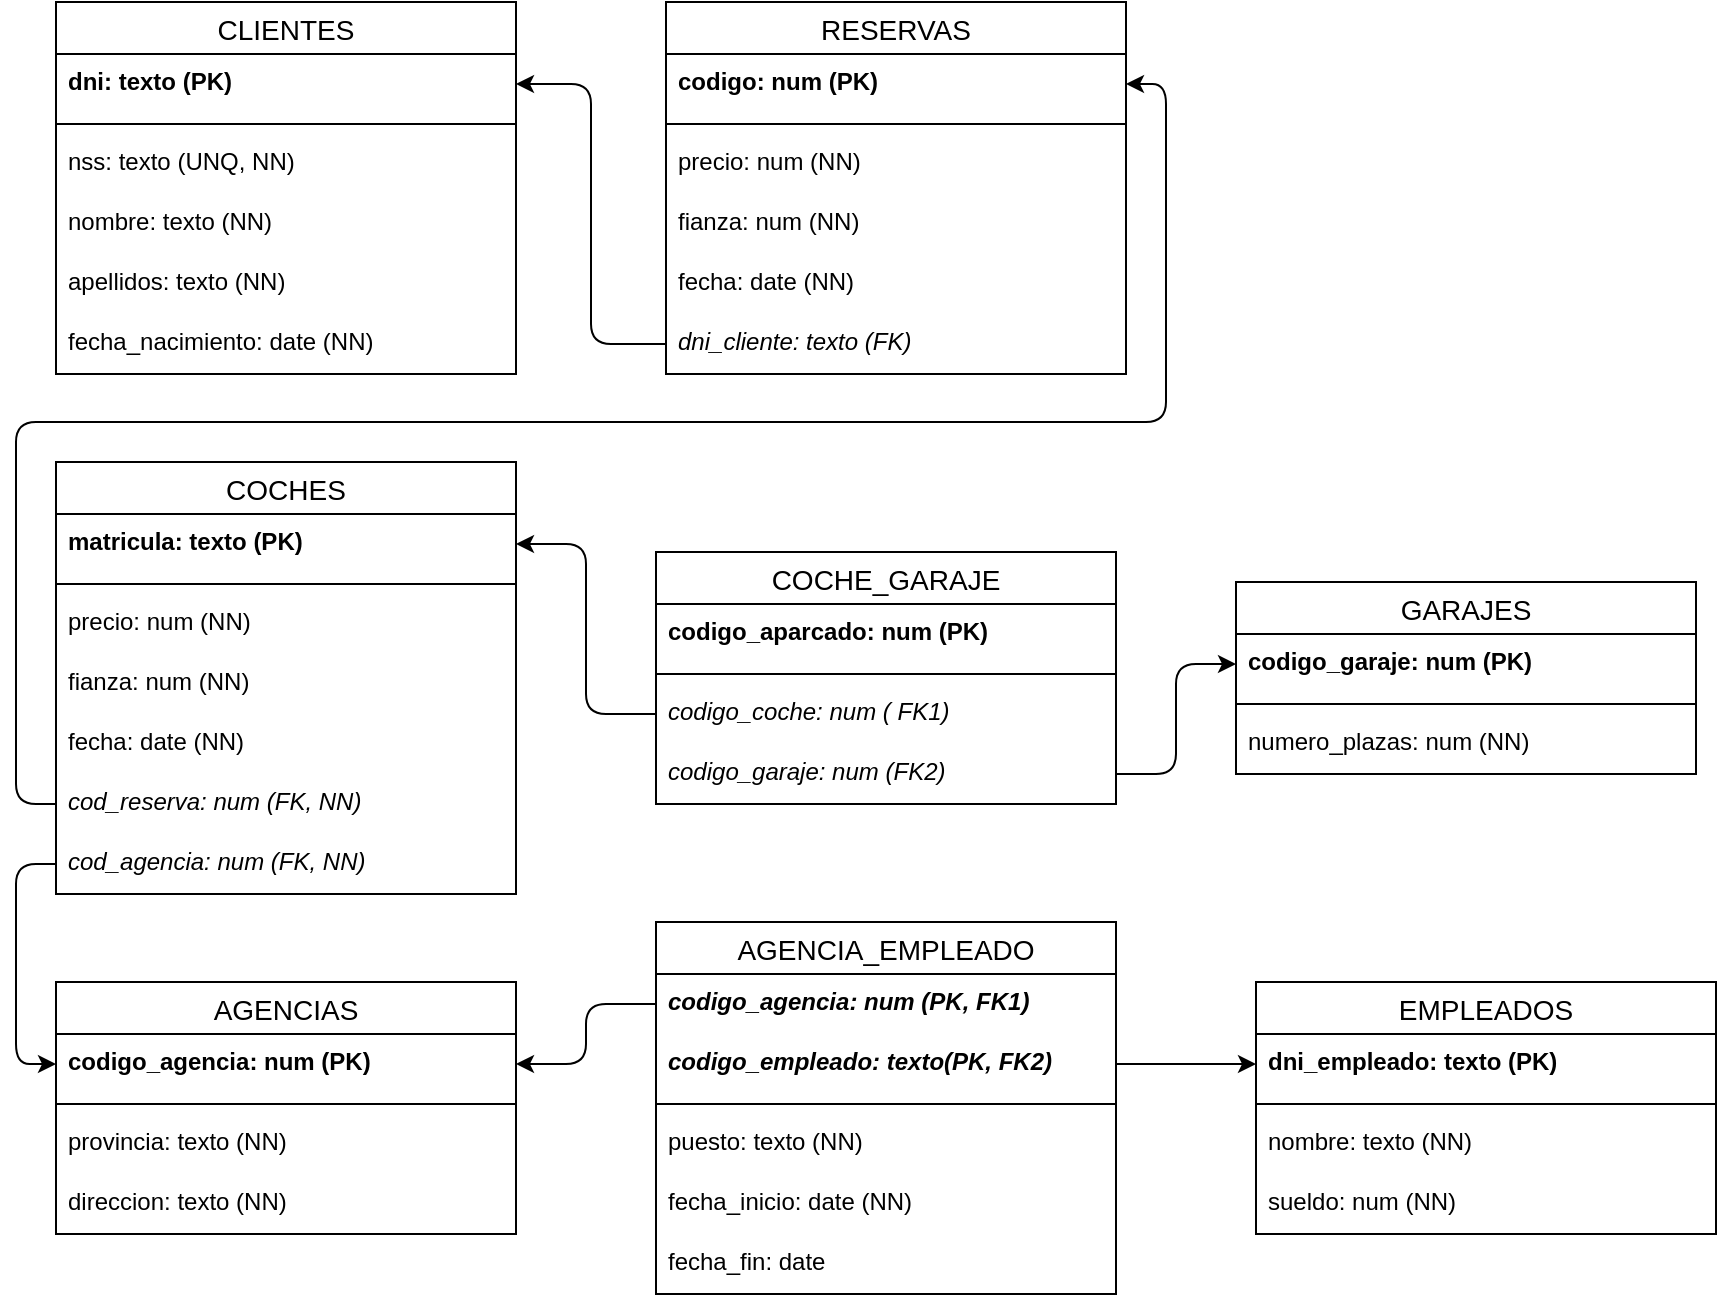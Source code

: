 <mxfile version="26.0.3">
  <diagram name="Página-1" id="6xJJPAYxXG0_Wuqwu7s2">
    <mxGraphModel dx="1598" dy="1134" grid="1" gridSize="10" guides="1" tooltips="1" connect="1" arrows="1" fold="1" page="1" pageScale="1" pageWidth="1169" pageHeight="827" math="0" shadow="0">
      <root>
        <mxCell id="0" />
        <mxCell id="1" parent="0" />
        <mxCell id="LsekQW_vribpUlGZje28-14" value="CLIENTES" style="swimlane;fontStyle=0;childLayout=stackLayout;horizontal=1;startSize=26;horizontalStack=0;resizeParent=1;resizeParentMax=0;resizeLast=0;collapsible=1;marginBottom=0;align=center;fontSize=14;" vertex="1" parent="1">
          <mxGeometry x="50" y="100" width="230" height="186" as="geometry" />
        </mxCell>
        <mxCell id="LsekQW_vribpUlGZje28-15" value="&lt;b&gt;dni: texto (PK)&lt;/b&gt;" style="text;strokeColor=none;fillColor=none;spacingLeft=4;spacingRight=4;overflow=hidden;rotatable=0;points=[[0,0.5],[1,0.5]];portConstraint=eastwest;fontSize=12;whiteSpace=wrap;html=1;" vertex="1" parent="LsekQW_vribpUlGZje28-14">
          <mxGeometry y="26" width="230" height="30" as="geometry" />
        </mxCell>
        <mxCell id="LsekQW_vribpUlGZje28-18" value="" style="line;strokeWidth=1;rotatable=0;dashed=0;labelPosition=right;align=left;verticalAlign=middle;spacingTop=0;spacingLeft=6;points=[];portConstraint=eastwest;" vertex="1" parent="LsekQW_vribpUlGZje28-14">
          <mxGeometry y="56" width="230" height="10" as="geometry" />
        </mxCell>
        <mxCell id="LsekQW_vribpUlGZje28-16" value="nss: texto (UNQ, NN)" style="text;strokeColor=none;fillColor=none;spacingLeft=4;spacingRight=4;overflow=hidden;rotatable=0;points=[[0,0.5],[1,0.5]];portConstraint=eastwest;fontSize=12;whiteSpace=wrap;html=1;" vertex="1" parent="LsekQW_vribpUlGZje28-14">
          <mxGeometry y="66" width="230" height="30" as="geometry" />
        </mxCell>
        <mxCell id="LsekQW_vribpUlGZje28-17" value="nombre: texto (NN)" style="text;strokeColor=none;fillColor=none;spacingLeft=4;spacingRight=4;overflow=hidden;rotatable=0;points=[[0,0.5],[1,0.5]];portConstraint=eastwest;fontSize=12;whiteSpace=wrap;html=1;" vertex="1" parent="LsekQW_vribpUlGZje28-14">
          <mxGeometry y="96" width="230" height="30" as="geometry" />
        </mxCell>
        <mxCell id="LsekQW_vribpUlGZje28-19" value="apellidos: texto (NN)" style="text;strokeColor=none;fillColor=none;spacingLeft=4;spacingRight=4;overflow=hidden;rotatable=0;points=[[0,0.5],[1,0.5]];portConstraint=eastwest;fontSize=12;whiteSpace=wrap;html=1;" vertex="1" parent="LsekQW_vribpUlGZje28-14">
          <mxGeometry y="126" width="230" height="30" as="geometry" />
        </mxCell>
        <mxCell id="LsekQW_vribpUlGZje28-20" value="fecha_nacimiento: date (NN)" style="text;strokeColor=none;fillColor=none;spacingLeft=4;spacingRight=4;overflow=hidden;rotatable=0;points=[[0,0.5],[1,0.5]];portConstraint=eastwest;fontSize=12;whiteSpace=wrap;html=1;" vertex="1" parent="LsekQW_vribpUlGZje28-14">
          <mxGeometry y="156" width="230" height="30" as="geometry" />
        </mxCell>
        <mxCell id="LsekQW_vribpUlGZje28-21" value="RESERVAS" style="swimlane;fontStyle=0;childLayout=stackLayout;horizontal=1;startSize=26;horizontalStack=0;resizeParent=1;resizeParentMax=0;resizeLast=0;collapsible=1;marginBottom=0;align=center;fontSize=14;" vertex="1" parent="1">
          <mxGeometry x="355" y="100" width="230" height="186" as="geometry" />
        </mxCell>
        <mxCell id="LsekQW_vribpUlGZje28-22" value="&lt;b&gt;codigo: num (PK)&lt;/b&gt;" style="text;strokeColor=none;fillColor=none;spacingLeft=4;spacingRight=4;overflow=hidden;rotatable=0;points=[[0,0.5],[1,0.5]];portConstraint=eastwest;fontSize=12;whiteSpace=wrap;html=1;" vertex="1" parent="LsekQW_vribpUlGZje28-21">
          <mxGeometry y="26" width="230" height="30" as="geometry" />
        </mxCell>
        <mxCell id="LsekQW_vribpUlGZje28-23" value="" style="line;strokeWidth=1;rotatable=0;dashed=0;labelPosition=right;align=left;verticalAlign=middle;spacingTop=0;spacingLeft=6;points=[];portConstraint=eastwest;" vertex="1" parent="LsekQW_vribpUlGZje28-21">
          <mxGeometry y="56" width="230" height="10" as="geometry" />
        </mxCell>
        <mxCell id="LsekQW_vribpUlGZje28-24" value="precio: num (NN)" style="text;strokeColor=none;fillColor=none;spacingLeft=4;spacingRight=4;overflow=hidden;rotatable=0;points=[[0,0.5],[1,0.5]];portConstraint=eastwest;fontSize=12;whiteSpace=wrap;html=1;" vertex="1" parent="LsekQW_vribpUlGZje28-21">
          <mxGeometry y="66" width="230" height="30" as="geometry" />
        </mxCell>
        <mxCell id="LsekQW_vribpUlGZje28-25" value="fianza: num (NN)" style="text;strokeColor=none;fillColor=none;spacingLeft=4;spacingRight=4;overflow=hidden;rotatable=0;points=[[0,0.5],[1,0.5]];portConstraint=eastwest;fontSize=12;whiteSpace=wrap;html=1;" vertex="1" parent="LsekQW_vribpUlGZje28-21">
          <mxGeometry y="96" width="230" height="30" as="geometry" />
        </mxCell>
        <mxCell id="LsekQW_vribpUlGZje28-27" value="fecha: date (NN)" style="text;strokeColor=none;fillColor=none;spacingLeft=4;spacingRight=4;overflow=hidden;rotatable=0;points=[[0,0.5],[1,0.5]];portConstraint=eastwest;fontSize=12;whiteSpace=wrap;html=1;" vertex="1" parent="LsekQW_vribpUlGZje28-21">
          <mxGeometry y="126" width="230" height="30" as="geometry" />
        </mxCell>
        <mxCell id="LsekQW_vribpUlGZje28-41" value="&lt;i&gt;dni_cliente: texto (FK)&lt;/i&gt;" style="text;strokeColor=none;fillColor=none;spacingLeft=4;spacingRight=4;overflow=hidden;rotatable=0;points=[[0,0.5],[1,0.5]];portConstraint=eastwest;fontSize=12;whiteSpace=wrap;html=1;" vertex="1" parent="LsekQW_vribpUlGZje28-21">
          <mxGeometry y="156" width="230" height="30" as="geometry" />
        </mxCell>
        <mxCell id="LsekQW_vribpUlGZje28-35" value="COCHES" style="swimlane;fontStyle=0;childLayout=stackLayout;horizontal=1;startSize=26;horizontalStack=0;resizeParent=1;resizeParentMax=0;resizeLast=0;collapsible=1;marginBottom=0;align=center;fontSize=14;" vertex="1" parent="1">
          <mxGeometry x="50" y="330" width="230" height="216" as="geometry" />
        </mxCell>
        <mxCell id="LsekQW_vribpUlGZje28-36" value="&lt;b&gt;matricula: texto (PK)&lt;/b&gt;" style="text;strokeColor=none;fillColor=none;spacingLeft=4;spacingRight=4;overflow=hidden;rotatable=0;points=[[0,0.5],[1,0.5]];portConstraint=eastwest;fontSize=12;whiteSpace=wrap;html=1;" vertex="1" parent="LsekQW_vribpUlGZje28-35">
          <mxGeometry y="26" width="230" height="30" as="geometry" />
        </mxCell>
        <mxCell id="LsekQW_vribpUlGZje28-37" value="" style="line;strokeWidth=1;rotatable=0;dashed=0;labelPosition=right;align=left;verticalAlign=middle;spacingTop=0;spacingLeft=6;points=[];portConstraint=eastwest;" vertex="1" parent="LsekQW_vribpUlGZje28-35">
          <mxGeometry y="56" width="230" height="10" as="geometry" />
        </mxCell>
        <mxCell id="LsekQW_vribpUlGZje28-38" value="precio: num (NN)" style="text;strokeColor=none;fillColor=none;spacingLeft=4;spacingRight=4;overflow=hidden;rotatable=0;points=[[0,0.5],[1,0.5]];portConstraint=eastwest;fontSize=12;whiteSpace=wrap;html=1;" vertex="1" parent="LsekQW_vribpUlGZje28-35">
          <mxGeometry y="66" width="230" height="30" as="geometry" />
        </mxCell>
        <mxCell id="LsekQW_vribpUlGZje28-39" value="fianza: num (NN)" style="text;strokeColor=none;fillColor=none;spacingLeft=4;spacingRight=4;overflow=hidden;rotatable=0;points=[[0,0.5],[1,0.5]];portConstraint=eastwest;fontSize=12;whiteSpace=wrap;html=1;" vertex="1" parent="LsekQW_vribpUlGZje28-35">
          <mxGeometry y="96" width="230" height="30" as="geometry" />
        </mxCell>
        <mxCell id="LsekQW_vribpUlGZje28-40" value="fecha: date (NN)" style="text;strokeColor=none;fillColor=none;spacingLeft=4;spacingRight=4;overflow=hidden;rotatable=0;points=[[0,0.5],[1,0.5]];portConstraint=eastwest;fontSize=12;whiteSpace=wrap;html=1;" vertex="1" parent="LsekQW_vribpUlGZje28-35">
          <mxGeometry y="126" width="230" height="30" as="geometry" />
        </mxCell>
        <mxCell id="LsekQW_vribpUlGZje28-46" value="&lt;i&gt;cod_reserva: num (FK, NN)&lt;/i&gt;" style="text;strokeColor=none;fillColor=none;spacingLeft=4;spacingRight=4;overflow=hidden;rotatable=0;points=[[0,0.5],[1,0.5]];portConstraint=eastwest;fontSize=12;whiteSpace=wrap;html=1;" vertex="1" parent="LsekQW_vribpUlGZje28-35">
          <mxGeometry y="156" width="230" height="30" as="geometry" />
        </mxCell>
        <mxCell id="LsekQW_vribpUlGZje28-55" value="&lt;i&gt;cod_agencia: num (FK, NN)&lt;/i&gt;" style="text;strokeColor=none;fillColor=none;spacingLeft=4;spacingRight=4;overflow=hidden;rotatable=0;points=[[0,0.5],[1,0.5]];portConstraint=eastwest;fontSize=12;whiteSpace=wrap;html=1;" vertex="1" parent="LsekQW_vribpUlGZje28-35">
          <mxGeometry y="186" width="230" height="30" as="geometry" />
        </mxCell>
        <mxCell id="LsekQW_vribpUlGZje28-45" style="edgeStyle=orthogonalEdgeStyle;rounded=1;orthogonalLoop=1;jettySize=auto;html=1;entryX=1;entryY=0.5;entryDx=0;entryDy=0;curved=0;" edge="1" parent="1" source="LsekQW_vribpUlGZje28-41" target="LsekQW_vribpUlGZje28-15">
          <mxGeometry relative="1" as="geometry" />
        </mxCell>
        <mxCell id="LsekQW_vribpUlGZje28-47" style="edgeStyle=orthogonalEdgeStyle;rounded=1;orthogonalLoop=1;jettySize=auto;html=1;entryX=1;entryY=0.5;entryDx=0;entryDy=0;curved=0;exitX=0;exitY=0.5;exitDx=0;exitDy=0;" edge="1" parent="1" source="LsekQW_vribpUlGZje28-46" target="LsekQW_vribpUlGZje28-22">
          <mxGeometry relative="1" as="geometry">
            <Array as="points">
              <mxPoint x="30" y="501" />
              <mxPoint x="30" y="310" />
              <mxPoint x="605" y="310" />
              <mxPoint x="605" y="141" />
            </Array>
          </mxGeometry>
        </mxCell>
        <mxCell id="LsekQW_vribpUlGZje28-48" value="AGENCIAS" style="swimlane;fontStyle=0;childLayout=stackLayout;horizontal=1;startSize=26;horizontalStack=0;resizeParent=1;resizeParentMax=0;resizeLast=0;collapsible=1;marginBottom=0;align=center;fontSize=14;" vertex="1" parent="1">
          <mxGeometry x="50" y="590" width="230" height="126" as="geometry" />
        </mxCell>
        <mxCell id="LsekQW_vribpUlGZje28-49" value="&lt;b&gt;codigo_agencia: num (PK)&lt;/b&gt;" style="text;strokeColor=none;fillColor=none;spacingLeft=4;spacingRight=4;overflow=hidden;rotatable=0;points=[[0,0.5],[1,0.5]];portConstraint=eastwest;fontSize=12;whiteSpace=wrap;html=1;" vertex="1" parent="LsekQW_vribpUlGZje28-48">
          <mxGeometry y="26" width="230" height="30" as="geometry" />
        </mxCell>
        <mxCell id="LsekQW_vribpUlGZje28-50" value="" style="line;strokeWidth=1;rotatable=0;dashed=0;labelPosition=right;align=left;verticalAlign=middle;spacingTop=0;spacingLeft=6;points=[];portConstraint=eastwest;" vertex="1" parent="LsekQW_vribpUlGZje28-48">
          <mxGeometry y="56" width="230" height="10" as="geometry" />
        </mxCell>
        <mxCell id="LsekQW_vribpUlGZje28-51" value="provincia: texto (NN)" style="text;strokeColor=none;fillColor=none;spacingLeft=4;spacingRight=4;overflow=hidden;rotatable=0;points=[[0,0.5],[1,0.5]];portConstraint=eastwest;fontSize=12;whiteSpace=wrap;html=1;" vertex="1" parent="LsekQW_vribpUlGZje28-48">
          <mxGeometry y="66" width="230" height="30" as="geometry" />
        </mxCell>
        <mxCell id="LsekQW_vribpUlGZje28-52" value="direccion: texto (NN)" style="text;strokeColor=none;fillColor=none;spacingLeft=4;spacingRight=4;overflow=hidden;rotatable=0;points=[[0,0.5],[1,0.5]];portConstraint=eastwest;fontSize=12;whiteSpace=wrap;html=1;" vertex="1" parent="LsekQW_vribpUlGZje28-48">
          <mxGeometry y="96" width="230" height="30" as="geometry" />
        </mxCell>
        <mxCell id="LsekQW_vribpUlGZje28-56" style="edgeStyle=orthogonalEdgeStyle;rounded=1;orthogonalLoop=1;jettySize=auto;html=1;entryX=0;entryY=0.5;entryDx=0;entryDy=0;exitX=0;exitY=0.5;exitDx=0;exitDy=0;curved=0;" edge="1" parent="1" source="LsekQW_vribpUlGZje28-55" target="LsekQW_vribpUlGZje28-49">
          <mxGeometry relative="1" as="geometry" />
        </mxCell>
        <mxCell id="LsekQW_vribpUlGZje28-59" value="GARAJES" style="swimlane;fontStyle=0;childLayout=stackLayout;horizontal=1;startSize=26;horizontalStack=0;resizeParent=1;resizeParentMax=0;resizeLast=0;collapsible=1;marginBottom=0;align=center;fontSize=14;" vertex="1" parent="1">
          <mxGeometry x="640" y="390" width="230" height="96" as="geometry" />
        </mxCell>
        <mxCell id="LsekQW_vribpUlGZje28-60" value="&lt;b&gt;codigo_garaje: num (PK)&lt;/b&gt;" style="text;strokeColor=none;fillColor=none;spacingLeft=4;spacingRight=4;overflow=hidden;rotatable=0;points=[[0,0.5],[1,0.5]];portConstraint=eastwest;fontSize=12;whiteSpace=wrap;html=1;" vertex="1" parent="LsekQW_vribpUlGZje28-59">
          <mxGeometry y="26" width="230" height="30" as="geometry" />
        </mxCell>
        <mxCell id="LsekQW_vribpUlGZje28-61" value="" style="line;strokeWidth=1;rotatable=0;dashed=0;labelPosition=right;align=left;verticalAlign=middle;spacingTop=0;spacingLeft=6;points=[];portConstraint=eastwest;" vertex="1" parent="LsekQW_vribpUlGZje28-59">
          <mxGeometry y="56" width="230" height="10" as="geometry" />
        </mxCell>
        <mxCell id="LsekQW_vribpUlGZje28-62" value="numero_plazas: num (NN)" style="text;strokeColor=none;fillColor=none;spacingLeft=4;spacingRight=4;overflow=hidden;rotatable=0;points=[[0,0.5],[1,0.5]];portConstraint=eastwest;fontSize=12;whiteSpace=wrap;html=1;" vertex="1" parent="LsekQW_vribpUlGZje28-59">
          <mxGeometry y="66" width="230" height="30" as="geometry" />
        </mxCell>
        <mxCell id="LsekQW_vribpUlGZje28-64" value="COCHE_GARAJE" style="swimlane;fontStyle=0;childLayout=stackLayout;horizontal=1;startSize=26;horizontalStack=0;resizeParent=1;resizeParentMax=0;resizeLast=0;collapsible=1;marginBottom=0;align=center;fontSize=14;" vertex="1" parent="1">
          <mxGeometry x="350" y="375" width="230" height="126" as="geometry" />
        </mxCell>
        <mxCell id="LsekQW_vribpUlGZje28-91" value="&lt;b&gt;codigo_aparcado: num (PK)&lt;/b&gt;" style="text;strokeColor=none;fillColor=none;spacingLeft=4;spacingRight=4;overflow=hidden;rotatable=0;points=[[0,0.5],[1,0.5]];portConstraint=eastwest;fontSize=12;whiteSpace=wrap;html=1;" vertex="1" parent="LsekQW_vribpUlGZje28-64">
          <mxGeometry y="26" width="230" height="30" as="geometry" />
        </mxCell>
        <mxCell id="LsekQW_vribpUlGZje28-90" value="" style="line;strokeWidth=1;rotatable=0;dashed=0;labelPosition=right;align=left;verticalAlign=middle;spacingTop=0;spacingLeft=6;points=[];portConstraint=eastwest;" vertex="1" parent="LsekQW_vribpUlGZje28-64">
          <mxGeometry y="56" width="230" height="10" as="geometry" />
        </mxCell>
        <mxCell id="LsekQW_vribpUlGZje28-65" value="&lt;i style=&quot;&quot;&gt;codigo_coche: num ( FK1)&lt;/i&gt;" style="text;strokeColor=none;fillColor=none;spacingLeft=4;spacingRight=4;overflow=hidden;rotatable=0;points=[[0,0.5],[1,0.5]];portConstraint=eastwest;fontSize=12;whiteSpace=wrap;html=1;" vertex="1" parent="LsekQW_vribpUlGZje28-64">
          <mxGeometry y="66" width="230" height="30" as="geometry" />
        </mxCell>
        <mxCell id="LsekQW_vribpUlGZje28-68" value="&lt;i style=&quot;&quot;&gt;codigo_garaje: num (FK2)&lt;/i&gt;" style="text;strokeColor=none;fillColor=none;spacingLeft=4;spacingRight=4;overflow=hidden;rotatable=0;points=[[0,0.5],[1,0.5]];portConstraint=eastwest;fontSize=12;whiteSpace=wrap;html=1;" vertex="1" parent="LsekQW_vribpUlGZje28-64">
          <mxGeometry y="96" width="230" height="30" as="geometry" />
        </mxCell>
        <mxCell id="LsekQW_vribpUlGZje28-69" style="edgeStyle=orthogonalEdgeStyle;shape=connector;curved=0;rounded=1;orthogonalLoop=1;jettySize=auto;html=1;entryX=1;entryY=0.5;entryDx=0;entryDy=0;strokeColor=default;align=center;verticalAlign=middle;fontFamily=Helvetica;fontSize=11;fontColor=default;labelBackgroundColor=default;endArrow=classic;" edge="1" parent="1" source="LsekQW_vribpUlGZje28-65" target="LsekQW_vribpUlGZje28-36">
          <mxGeometry relative="1" as="geometry" />
        </mxCell>
        <mxCell id="LsekQW_vribpUlGZje28-70" style="edgeStyle=orthogonalEdgeStyle;shape=connector;curved=0;rounded=1;orthogonalLoop=1;jettySize=auto;html=1;exitX=1;exitY=0.5;exitDx=0;exitDy=0;entryX=0;entryY=0.5;entryDx=0;entryDy=0;strokeColor=default;align=center;verticalAlign=middle;fontFamily=Helvetica;fontSize=11;fontColor=default;labelBackgroundColor=default;endArrow=classic;" edge="1" parent="1" source="LsekQW_vribpUlGZje28-68" target="LsekQW_vribpUlGZje28-60">
          <mxGeometry relative="1" as="geometry" />
        </mxCell>
        <mxCell id="LsekQW_vribpUlGZje28-71" value="EMPLEADOS" style="swimlane;fontStyle=0;childLayout=stackLayout;horizontal=1;startSize=26;horizontalStack=0;resizeParent=1;resizeParentMax=0;resizeLast=0;collapsible=1;marginBottom=0;align=center;fontSize=14;" vertex="1" parent="1">
          <mxGeometry x="650" y="590" width="230" height="126" as="geometry" />
        </mxCell>
        <mxCell id="LsekQW_vribpUlGZje28-72" value="&lt;b&gt;dni_empleado: texto (PK)&lt;/b&gt;" style="text;strokeColor=none;fillColor=none;spacingLeft=4;spacingRight=4;overflow=hidden;rotatable=0;points=[[0,0.5],[1,0.5]];portConstraint=eastwest;fontSize=12;whiteSpace=wrap;html=1;" vertex="1" parent="LsekQW_vribpUlGZje28-71">
          <mxGeometry y="26" width="230" height="30" as="geometry" />
        </mxCell>
        <mxCell id="LsekQW_vribpUlGZje28-73" value="" style="line;strokeWidth=1;rotatable=0;dashed=0;labelPosition=right;align=left;verticalAlign=middle;spacingTop=0;spacingLeft=6;points=[];portConstraint=eastwest;" vertex="1" parent="LsekQW_vribpUlGZje28-71">
          <mxGeometry y="56" width="230" height="10" as="geometry" />
        </mxCell>
        <mxCell id="LsekQW_vribpUlGZje28-74" value="nombre: texto (NN)" style="text;strokeColor=none;fillColor=none;spacingLeft=4;spacingRight=4;overflow=hidden;rotatable=0;points=[[0,0.5],[1,0.5]];portConstraint=eastwest;fontSize=12;whiteSpace=wrap;html=1;" vertex="1" parent="LsekQW_vribpUlGZje28-71">
          <mxGeometry y="66" width="230" height="30" as="geometry" />
        </mxCell>
        <mxCell id="LsekQW_vribpUlGZje28-75" value="sueldo: num (NN)" style="text;strokeColor=none;fillColor=none;spacingLeft=4;spacingRight=4;overflow=hidden;rotatable=0;points=[[0,0.5],[1,0.5]];portConstraint=eastwest;fontSize=12;whiteSpace=wrap;html=1;" vertex="1" parent="LsekQW_vribpUlGZje28-71">
          <mxGeometry y="96" width="230" height="30" as="geometry" />
        </mxCell>
        <mxCell id="LsekQW_vribpUlGZje28-81" value="AGENCIA_EMPLEADO" style="swimlane;fontStyle=0;childLayout=stackLayout;horizontal=1;startSize=26;horizontalStack=0;resizeParent=1;resizeParentMax=0;resizeLast=0;collapsible=1;marginBottom=0;align=center;fontSize=14;" vertex="1" parent="1">
          <mxGeometry x="350" y="560" width="230" height="186" as="geometry" />
        </mxCell>
        <mxCell id="LsekQW_vribpUlGZje28-82" value="&lt;b&gt;&lt;i&gt;codigo_agencia: num (PK, FK1)&lt;/i&gt;&lt;/b&gt;" style="text;strokeColor=none;fillColor=none;spacingLeft=4;spacingRight=4;overflow=hidden;rotatable=0;points=[[0,0.5],[1,0.5]];portConstraint=eastwest;fontSize=12;whiteSpace=wrap;html=1;" vertex="1" parent="LsekQW_vribpUlGZje28-81">
          <mxGeometry y="26" width="230" height="30" as="geometry" />
        </mxCell>
        <mxCell id="LsekQW_vribpUlGZje28-83" value="&lt;b&gt;&lt;i&gt;codigo_empleado: texto(PK, FK2)&lt;/i&gt;&lt;/b&gt;" style="text;strokeColor=none;fillColor=none;spacingLeft=4;spacingRight=4;overflow=hidden;rotatable=0;points=[[0,0.5],[1,0.5]];portConstraint=eastwest;fontSize=12;whiteSpace=wrap;html=1;" vertex="1" parent="LsekQW_vribpUlGZje28-81">
          <mxGeometry y="56" width="230" height="30" as="geometry" />
        </mxCell>
        <mxCell id="LsekQW_vribpUlGZje28-84" value="" style="line;strokeWidth=1;rotatable=0;dashed=0;labelPosition=right;align=left;verticalAlign=middle;spacingTop=0;spacingLeft=6;points=[];portConstraint=eastwest;" vertex="1" parent="LsekQW_vribpUlGZje28-81">
          <mxGeometry y="86" width="230" height="10" as="geometry" />
        </mxCell>
        <mxCell id="LsekQW_vribpUlGZje28-85" value="puesto: texto (NN)&lt;div&gt;&lt;br&gt;&lt;/div&gt;" style="text;strokeColor=none;fillColor=none;spacingLeft=4;spacingRight=4;overflow=hidden;rotatable=0;points=[[0,0.5],[1,0.5]];portConstraint=eastwest;fontSize=12;whiteSpace=wrap;html=1;" vertex="1" parent="LsekQW_vribpUlGZje28-81">
          <mxGeometry y="96" width="230" height="30" as="geometry" />
        </mxCell>
        <mxCell id="LsekQW_vribpUlGZje28-86" value="fecha_inicio: date (NN)" style="text;strokeColor=none;fillColor=none;spacingLeft=4;spacingRight=4;overflow=hidden;rotatable=0;points=[[0,0.5],[1,0.5]];portConstraint=eastwest;fontSize=12;whiteSpace=wrap;html=1;" vertex="1" parent="LsekQW_vribpUlGZje28-81">
          <mxGeometry y="126" width="230" height="30" as="geometry" />
        </mxCell>
        <mxCell id="LsekQW_vribpUlGZje28-87" value="fecha_fin: date" style="text;strokeColor=none;fillColor=none;spacingLeft=4;spacingRight=4;overflow=hidden;rotatable=0;points=[[0,0.5],[1,0.5]];portConstraint=eastwest;fontSize=12;whiteSpace=wrap;html=1;" vertex="1" parent="LsekQW_vribpUlGZje28-81">
          <mxGeometry y="156" width="230" height="30" as="geometry" />
        </mxCell>
        <mxCell id="LsekQW_vribpUlGZje28-88" style="edgeStyle=orthogonalEdgeStyle;shape=connector;curved=0;rounded=1;orthogonalLoop=1;jettySize=auto;html=1;exitX=0;exitY=0.5;exitDx=0;exitDy=0;entryX=1;entryY=0.5;entryDx=0;entryDy=0;strokeColor=default;align=center;verticalAlign=middle;fontFamily=Helvetica;fontSize=11;fontColor=default;labelBackgroundColor=default;endArrow=classic;" edge="1" parent="1" source="LsekQW_vribpUlGZje28-82" target="LsekQW_vribpUlGZje28-49">
          <mxGeometry relative="1" as="geometry" />
        </mxCell>
        <mxCell id="LsekQW_vribpUlGZje28-89" style="edgeStyle=orthogonalEdgeStyle;shape=connector;curved=0;rounded=1;orthogonalLoop=1;jettySize=auto;html=1;exitX=1;exitY=0.5;exitDx=0;exitDy=0;entryX=0;entryY=0.5;entryDx=0;entryDy=0;strokeColor=default;align=center;verticalAlign=middle;fontFamily=Helvetica;fontSize=11;fontColor=default;labelBackgroundColor=default;endArrow=classic;" edge="1" parent="1" source="LsekQW_vribpUlGZje28-83" target="LsekQW_vribpUlGZje28-72">
          <mxGeometry relative="1" as="geometry" />
        </mxCell>
      </root>
    </mxGraphModel>
  </diagram>
</mxfile>
